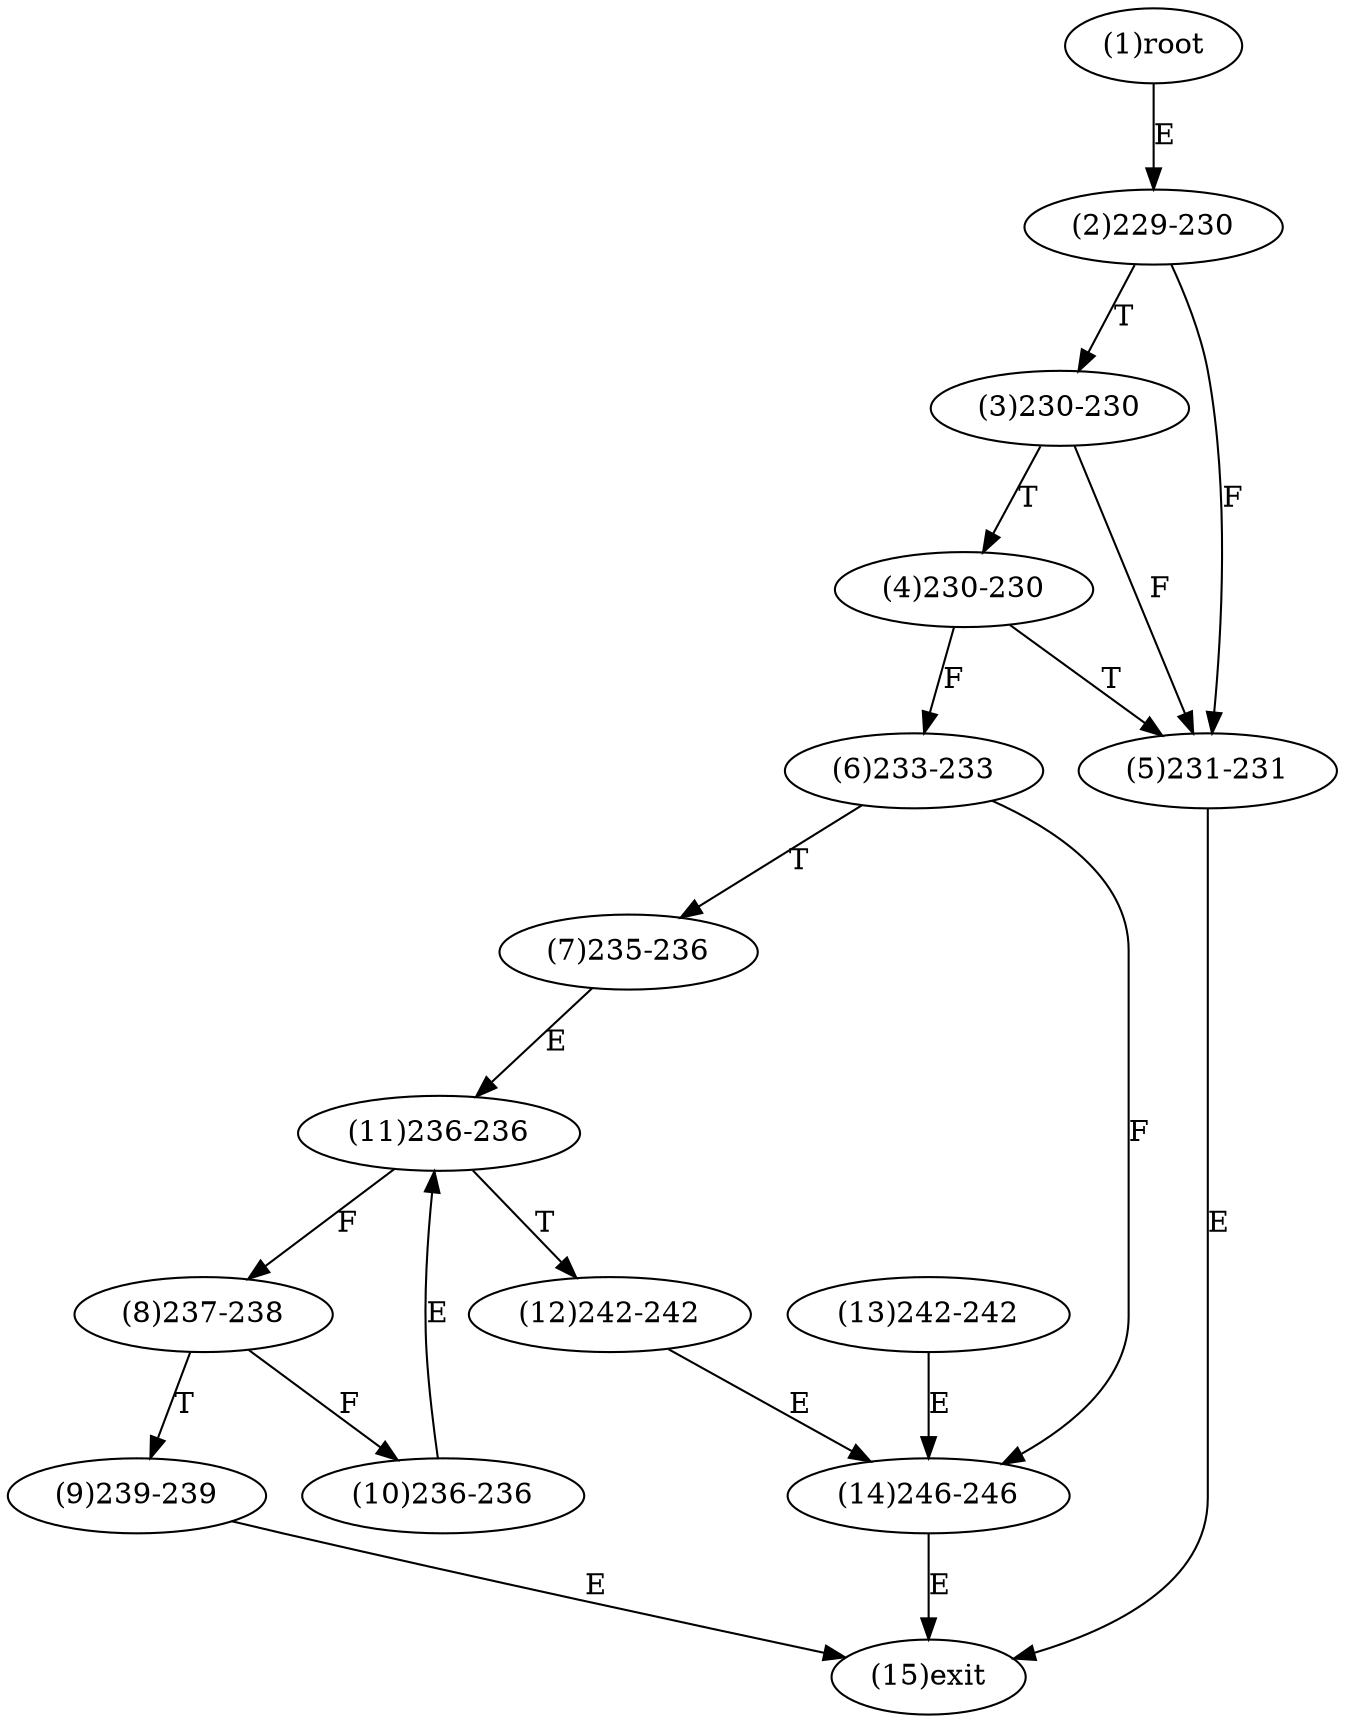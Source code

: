 digraph "" { 
1[ label="(1)root"];
2[ label="(2)229-230"];
3[ label="(3)230-230"];
4[ label="(4)230-230"];
5[ label="(5)231-231"];
6[ label="(6)233-233"];
7[ label="(7)235-236"];
8[ label="(8)237-238"];
9[ label="(9)239-239"];
10[ label="(10)236-236"];
11[ label="(11)236-236"];
12[ label="(12)242-242"];
13[ label="(13)242-242"];
14[ label="(14)246-246"];
15[ label="(15)exit"];
1->2[ label="E"];
2->5[ label="F"];
2->3[ label="T"];
3->5[ label="F"];
3->4[ label="T"];
4->6[ label="F"];
4->5[ label="T"];
5->15[ label="E"];
6->14[ label="F"];
6->7[ label="T"];
7->11[ label="E"];
8->10[ label="F"];
8->9[ label="T"];
9->15[ label="E"];
10->11[ label="E"];
11->8[ label="F"];
11->12[ label="T"];
12->14[ label="E"];
13->14[ label="E"];
14->15[ label="E"];
}